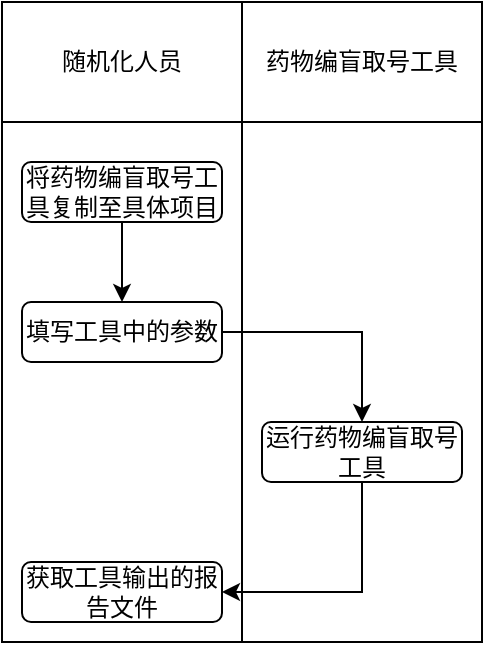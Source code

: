<mxfile version="28.0.4">
  <diagram name="第 1 页" id="HnQUpFLHAsu0hyspRQaM">
    <mxGraphModel dx="1228" dy="791" grid="1" gridSize="10" guides="1" tooltips="1" connect="1" arrows="1" fold="1" page="1" pageScale="1" pageWidth="827" pageHeight="1169" math="0" shadow="0">
      <root>
        <mxCell id="0" />
        <mxCell id="1" parent="0" />
        <mxCell id="jii9wD4iSSglVdhHOkCn-2" value="随机化人员" style="rounded=0;whiteSpace=wrap;html=1;" parent="1" vertex="1">
          <mxGeometry x="240" y="450" width="120" height="60" as="geometry" />
        </mxCell>
        <mxCell id="jii9wD4iSSglVdhHOkCn-3" value="" style="rounded=0;whiteSpace=wrap;html=1;" parent="1" vertex="1">
          <mxGeometry x="240" y="510" width="120" height="260" as="geometry" />
        </mxCell>
        <mxCell id="jii9wD4iSSglVdhHOkCn-4" value="药物编盲取号工具" style="rounded=0;whiteSpace=wrap;html=1;" parent="1" vertex="1">
          <mxGeometry x="360" y="450" width="120" height="60" as="geometry" />
        </mxCell>
        <mxCell id="jii9wD4iSSglVdhHOkCn-5" value="" style="rounded=0;whiteSpace=wrap;html=1;" parent="1" vertex="1">
          <mxGeometry x="360" y="510" width="120" height="260" as="geometry" />
        </mxCell>
        <mxCell id="jii9wD4iSSglVdhHOkCn-12" style="edgeStyle=orthogonalEdgeStyle;rounded=0;orthogonalLoop=1;jettySize=auto;html=1;exitX=0.5;exitY=1;exitDx=0;exitDy=0;entryX=0.5;entryY=0;entryDx=0;entryDy=0;" parent="1" source="jii9wD4iSSglVdhHOkCn-7" target="jii9wD4iSSglVdhHOkCn-9" edge="1">
          <mxGeometry relative="1" as="geometry" />
        </mxCell>
        <mxCell id="jii9wD4iSSglVdhHOkCn-7" value="将药物编盲取号工具复制至具体项目" style="rounded=1;whiteSpace=wrap;html=1;" parent="1" vertex="1">
          <mxGeometry x="250" y="530" width="100" height="30" as="geometry" />
        </mxCell>
        <mxCell id="jii9wD4iSSglVdhHOkCn-14" style="edgeStyle=orthogonalEdgeStyle;rounded=0;orthogonalLoop=1;jettySize=auto;html=1;exitX=0.5;exitY=1;exitDx=0;exitDy=0;entryX=1;entryY=0.5;entryDx=0;entryDy=0;" parent="1" source="jii9wD4iSSglVdhHOkCn-8" target="jii9wD4iSSglVdhHOkCn-11" edge="1">
          <mxGeometry relative="1" as="geometry" />
        </mxCell>
        <mxCell id="jii9wD4iSSglVdhHOkCn-8" value="运行药物编盲取号工具" style="rounded=1;whiteSpace=wrap;html=1;" parent="1" vertex="1">
          <mxGeometry x="370" y="660" width="100" height="30" as="geometry" />
        </mxCell>
        <mxCell id="jii9wD4iSSglVdhHOkCn-13" style="edgeStyle=orthogonalEdgeStyle;rounded=0;orthogonalLoop=1;jettySize=auto;html=1;exitX=1;exitY=0.5;exitDx=0;exitDy=0;entryX=0.5;entryY=0;entryDx=0;entryDy=0;" parent="1" source="jii9wD4iSSglVdhHOkCn-9" target="jii9wD4iSSglVdhHOkCn-8" edge="1">
          <mxGeometry relative="1" as="geometry" />
        </mxCell>
        <mxCell id="jii9wD4iSSglVdhHOkCn-9" value="填写工具中的参数" style="rounded=1;whiteSpace=wrap;html=1;" parent="1" vertex="1">
          <mxGeometry x="250" y="600" width="100" height="30" as="geometry" />
        </mxCell>
        <mxCell id="jii9wD4iSSglVdhHOkCn-11" value="获取工具输出的报告文件" style="rounded=1;whiteSpace=wrap;html=1;" parent="1" vertex="1">
          <mxGeometry x="250" y="730" width="100" height="30" as="geometry" />
        </mxCell>
      </root>
    </mxGraphModel>
  </diagram>
</mxfile>
